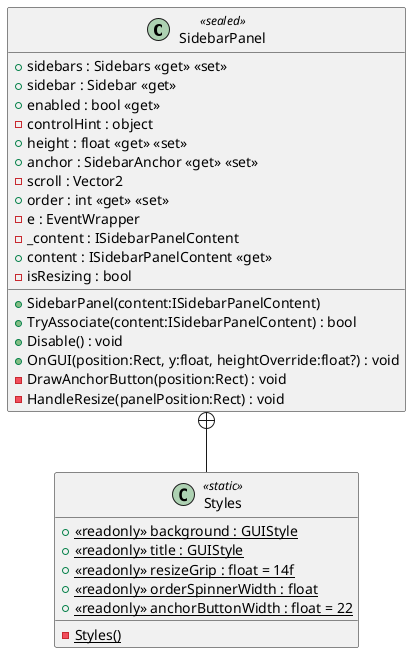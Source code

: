 @startuml
class SidebarPanel <<sealed>> {
    + SidebarPanel(content:ISidebarPanelContent)
    + sidebars : Sidebars <<get>> <<set>>
    + sidebar : Sidebar <<get>>
    + enabled : bool <<get>>
    - controlHint : object
    + height : float <<get>> <<set>>
    + anchor : SidebarAnchor <<get>> <<set>>
    - scroll : Vector2
    + order : int <<get>> <<set>>
    - e : EventWrapper
    - _content : ISidebarPanelContent
    + content : ISidebarPanelContent <<get>>
    - isResizing : bool
    + TryAssociate(content:ISidebarPanelContent) : bool
    + Disable() : void
    + OnGUI(position:Rect, y:float, heightOverride:float?) : void
    - DrawAnchorButton(position:Rect) : void
    - HandleResize(panelPosition:Rect) : void
}
class Styles <<static>> {
    + {static} <<readonly>> background : GUIStyle
    + {static} <<readonly>> title : GUIStyle
    + {static} <<readonly>> resizeGrip : float = 14f
    + {static} <<readonly>> orderSpinnerWidth : float
    + {static} <<readonly>> anchorButtonWidth : float = 22
    {static} - Styles()
}
SidebarPanel +-- Styles
@enduml

